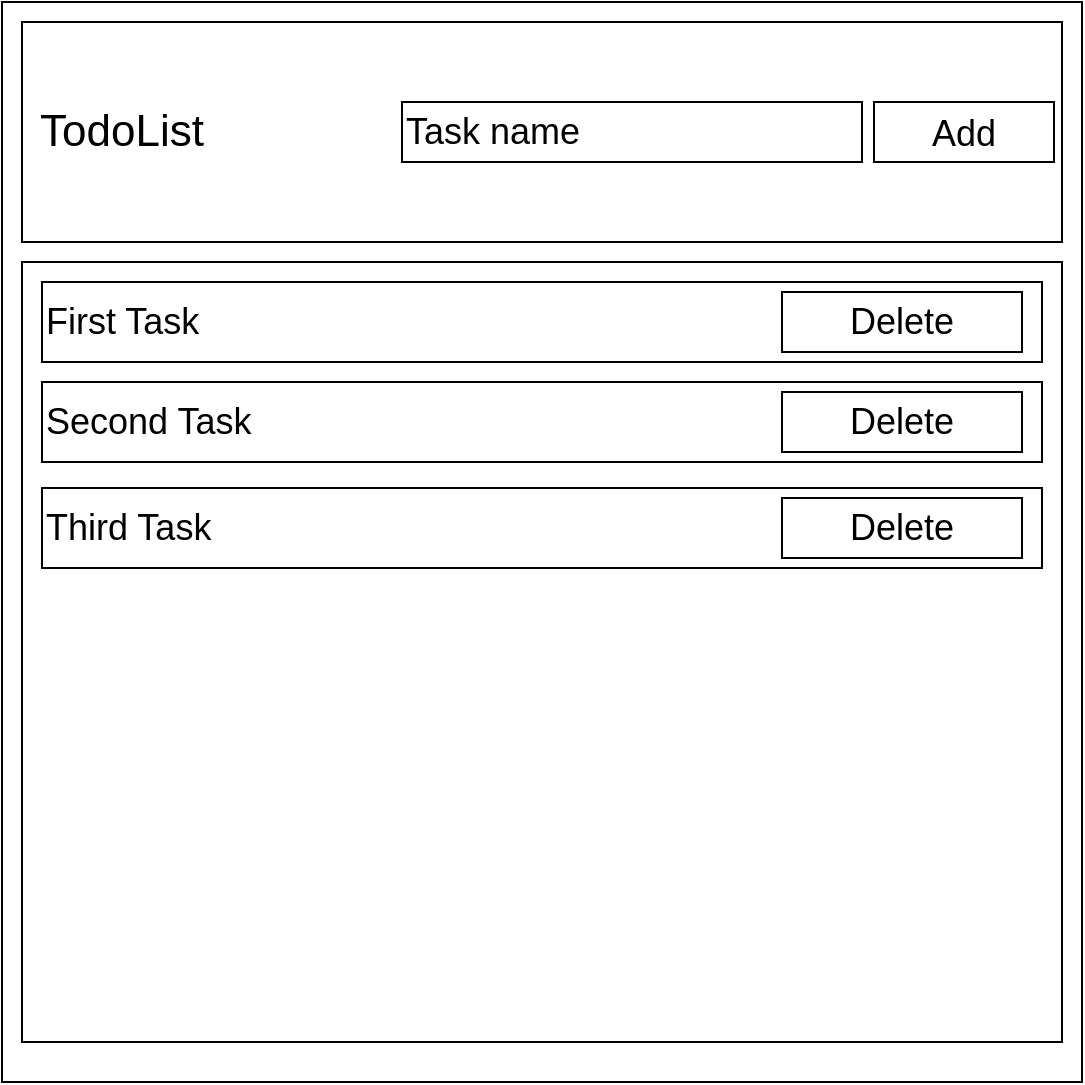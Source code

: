 <mxfile version="18.0.1" type="device"><diagram id="En-V7OBgZLm9ytGMJbcx" name="Page-1"><mxGraphModel dx="1038" dy="1643" grid="1" gridSize="10" guides="1" tooltips="1" connect="1" arrows="1" fold="1" page="1" pageScale="1" pageWidth="850" pageHeight="1100" math="0" shadow="0"><root><mxCell id="0"/><mxCell id="1" parent="0"/><mxCell id="Ox6olVLWkeo1j3lOog3G-1" value="" style="whiteSpace=wrap;html=1;aspect=fixed;" vertex="1" parent="1"><mxGeometry x="120" y="-20" width="540" height="540" as="geometry"/></mxCell><mxCell id="Ox6olVLWkeo1j3lOog3G-2" value="" style="rounded=0;whiteSpace=wrap;html=1;" vertex="1" parent="1"><mxGeometry x="130" y="-10" width="520" height="110" as="geometry"/></mxCell><mxCell id="Ox6olVLWkeo1j3lOog3G-3" value="&lt;font style=&quot;font-size: 22px;&quot;&gt;TodoList&lt;/font&gt;" style="text;html=1;strokeColor=none;fillColor=none;align=center;verticalAlign=middle;whiteSpace=wrap;rounded=0;" vertex="1" parent="1"><mxGeometry x="150" y="30" width="60" height="30" as="geometry"/></mxCell><mxCell id="Ox6olVLWkeo1j3lOog3G-4" value="&lt;div style=&quot;font-size: 18px;&quot; align=&quot;left&quot;&gt;&lt;font style=&quot;font-size: 18px;&quot;&gt;Task name&lt;/font&gt;&lt;/div&gt;" style="rounded=0;whiteSpace=wrap;html=1;fontSize=22;align=left;" vertex="1" parent="1"><mxGeometry x="320" y="30" width="230" height="30" as="geometry"/></mxCell><mxCell id="Ox6olVLWkeo1j3lOog3G-5" value="&lt;font style=&quot;font-size: 18px;&quot;&gt;Add&lt;/font&gt;" style="rounded=0;whiteSpace=wrap;html=1;fontSize=22;" vertex="1" parent="1"><mxGeometry x="556" y="30" width="90" height="30" as="geometry"/></mxCell><mxCell id="Ox6olVLWkeo1j3lOog3G-6" value="" style="rounded=0;whiteSpace=wrap;html=1;fontSize=18;" vertex="1" parent="1"><mxGeometry x="130" y="110" width="520" height="390" as="geometry"/></mxCell><mxCell id="Ox6olVLWkeo1j3lOog3G-8" value="&lt;div align=&quot;left&quot;&gt;First Task&lt;/div&gt;" style="rounded=0;whiteSpace=wrap;html=1;fontSize=18;align=left;" vertex="1" parent="1"><mxGeometry x="140" y="120" width="500" height="40" as="geometry"/></mxCell><mxCell id="Ox6olVLWkeo1j3lOog3G-9" value="&lt;div align=&quot;left&quot;&gt;Second Task&lt;br&gt;&lt;/div&gt;" style="rounded=0;whiteSpace=wrap;html=1;fontSize=18;align=left;" vertex="1" parent="1"><mxGeometry x="140" y="170" width="500" height="40" as="geometry"/></mxCell><mxCell id="Ox6olVLWkeo1j3lOog3G-10" value="&lt;div align=&quot;left&quot;&gt;Third Task&lt;/div&gt;" style="rounded=0;whiteSpace=wrap;html=1;fontSize=18;align=left;" vertex="1" parent="1"><mxGeometry x="140" y="223" width="500" height="40" as="geometry"/></mxCell><mxCell id="Ox6olVLWkeo1j3lOog3G-11" value="Delete" style="rounded=0;whiteSpace=wrap;html=1;fontSize=18;" vertex="1" parent="1"><mxGeometry x="510" y="125" width="120" height="30" as="geometry"/></mxCell><mxCell id="Ox6olVLWkeo1j3lOog3G-12" value="Delete" style="rounded=0;whiteSpace=wrap;html=1;fontSize=18;" vertex="1" parent="1"><mxGeometry x="510" y="175" width="120" height="30" as="geometry"/></mxCell><mxCell id="Ox6olVLWkeo1j3lOog3G-13" value="Delete" style="rounded=0;whiteSpace=wrap;html=1;fontSize=18;" vertex="1" parent="1"><mxGeometry x="510" y="228" width="120" height="30" as="geometry"/></mxCell></root></mxGraphModel></diagram></mxfile>
